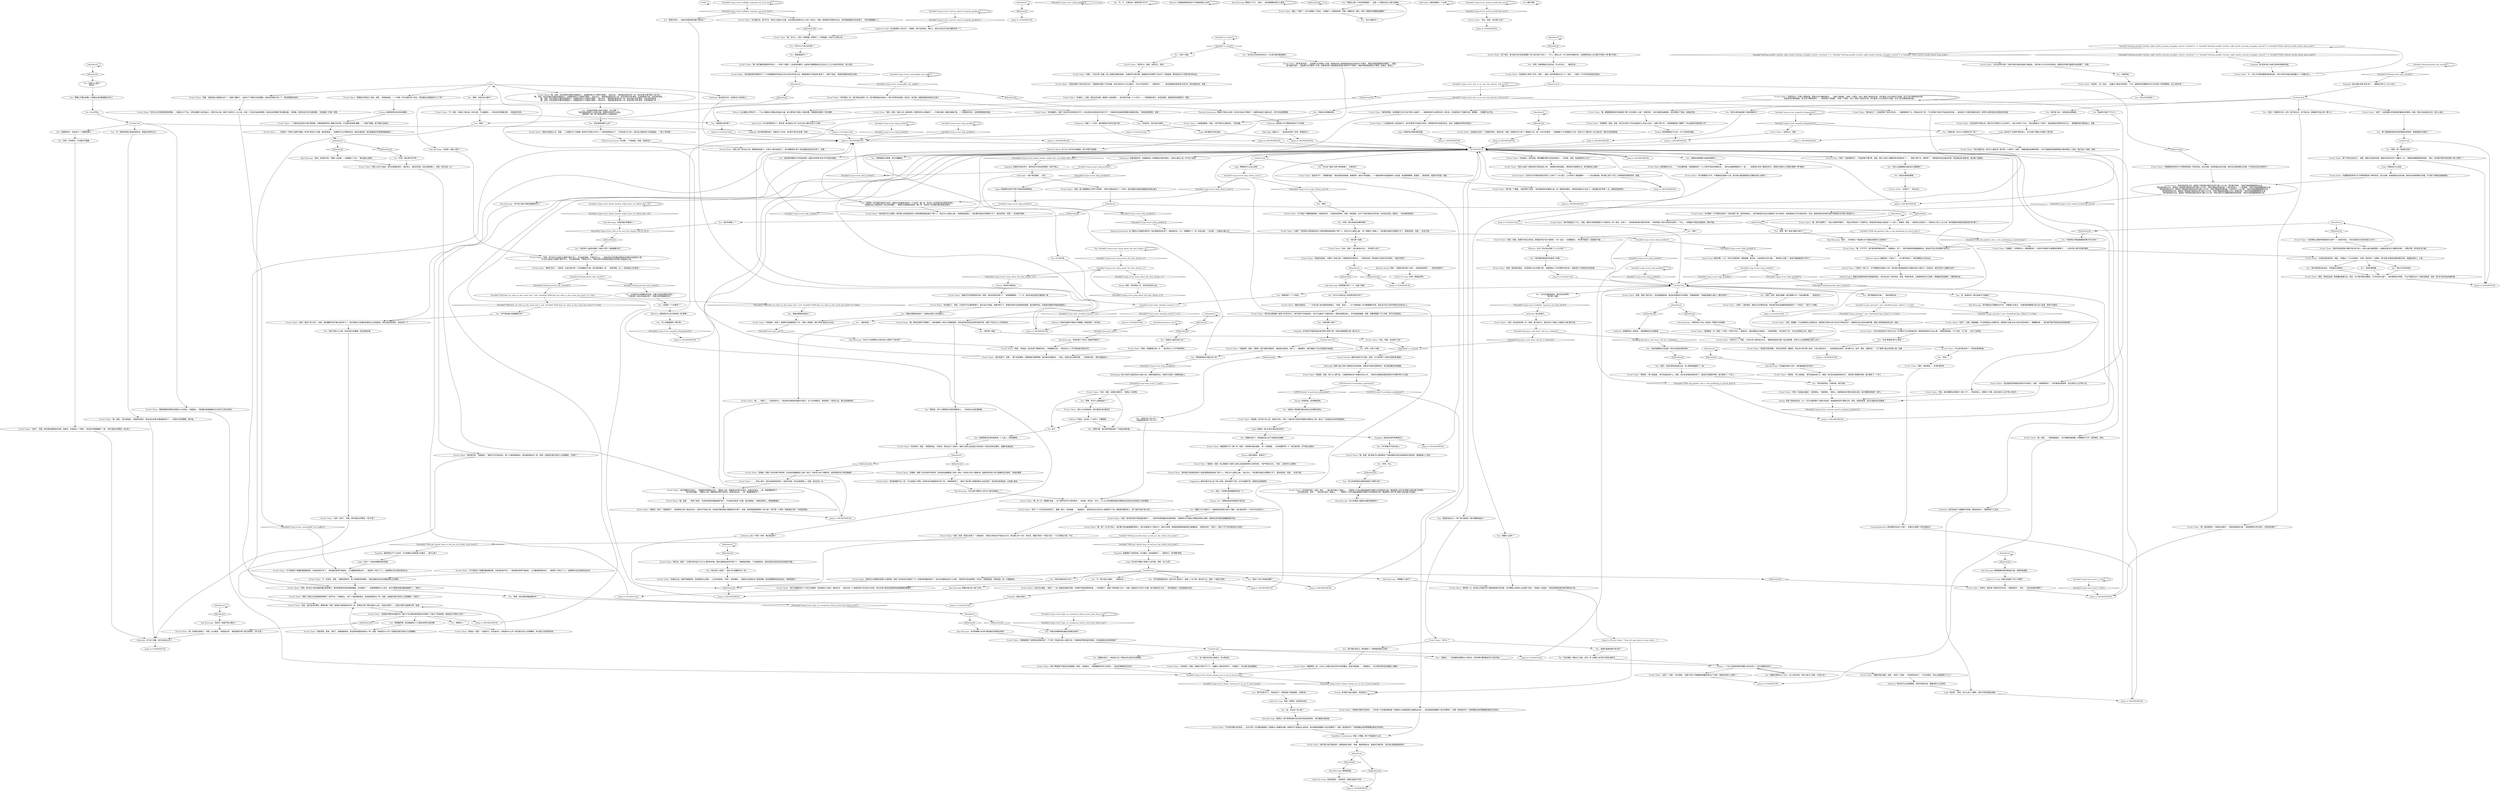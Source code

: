 # CONTAINERYARD / EVRART MURDER
# "I wanna talk to you about the murder."
# ==================================================
digraph G {
	  0 [label="START"];
	  1 [label="input"];
	  2 [label="Half Light: 一整个街区都是……杀手。"];
	  3 [label="Logic: 他对这个*女律师*很有信心。也许这是个策略上的错误？管它呢。"];
	  4 [label="Authority: 战士？好耶！来吧，我们就当那个。"];
	  5 [label="You: “其实，门的那件事我要跟你回复一下。”"];
	  6 [label="Untitled hub"];
	  7 [label="Evrart Claire: “如果他打算给本地报社写一篇关于自己那些疯狂理论的文章呢？只是为了制造麻烦。难道这还不够烦人的吗？”"];
	  8 [label="Jump to: [MURDERHUB]"];
	  9 [label="Evrart Claire: “这些家伙出现了，开始殴打群众。我告诉你，哈里，如果他们派了同一个雇佣兵公司，我一点也不会奇怪——在稍微做了点*品牌更名*之后。而且大门下面出现一支工贼大军，我也不会觉得奇怪。”"];
	  10 [label="Kim Kitsuragi: “所以你相信工贼是安全服务商组织的？”"];
	  11 [label="Variable[\"tc.crenel\"]"];
	  12 [label="Variable[\"tc.crenel\"]", shape=diamond];
	  13 [label="!(Variable[\"tc.crenel\"])", shape=diamond];
	  14 [label="Jump to: [MURDERHUB]"];
	  15 [label="Jump to: [MURDERHUB]"];
	  16 [label="Evrart Claire: “完美，哈里！真是太完美了！”他拍拍手。“我的左派观点并不是反对公司。而且跟公司*一起*。老实说，我脑子里有一个商业计划。一个左派商业计划，不过……”"];
	  17 [label="IsKimHere()"];
	  18 [label="IsKimHere()", shape=diamond];
	  19 [label="!(IsKimHere())", shape=diamond];
	  20 [label="Variable[\"pier.joyce_met\"]"];
	  21 [label="Variable[\"pier.joyce_met\"]", shape=diamond];
	  22 [label="!(Variable[\"pier.joyce_met\"])", shape=diamond];
	  23 [label="IsKimHere()"];
	  24 [label="IsKimHere()", shape=diamond];
	  25 [label="!(IsKimHere())", shape=diamond];
	  26 [label="IsKimHere()"];
	  27 [label="IsKimHere()", shape=diamond];
	  28 [label="!(IsKimHere())", shape=diamond];
	  29 [label="Jump to: [Untitled hub]"];
	  30 [label="Evrart Claire: “不，你没有，哈里。”他朝你挥挥手，脸上带着愉悦的微笑。“我还没跟你说过任何跟犯罪有关的事呢。”"];
	  31 [label="Evrart Claire: “其中一个人完全有自杀倾向了。酗酒，暴力，还有强暴……”他摇摇头。“甚至他们自己的交涉人都控制不了他。那就是你要找的人，那个喜欢*挂在*树上的人。”"];
	  32 [label="Evrart Claire: “他可能措辞不太一样，不过话是这个意思。在我听来当然就是他们杀了他。”他咯咯地笑了。“我给了他们两个星期的薪水让他们离开，告诉他们保持低调，以免遭人报复。”"];
	  33 [label="Evrart Claire: “事实上远不止如此，因为这里我的家乡，我的领土，我的后花园。你在这里是客人，哈里。请记住这一点。”"];
	  34 [label="Evrart Claire: “但是有这么一件事一直困扰我，使我*无法*清晰地思考……”他拍了拍前额。“你是一个警官，对吗？我有个疯狂的主意。你们基本上可以说是开门机器，在开门这方面特别有天赋。”\n“但是有这件事压着我，我*无法*清晰地思考……”他突然拍了拍前额。“你是一个警官，对吗？我有个疯狂的主意。你们基本上可以说是开门机器。在开门这方面特别有天赋。”"];
	  35 [label="You: “金，是真的吗？我们真是开门机器吗？”"];
	  36 [label="You: “你说‘黄鼠狼’是什么意思？”"];
	  37 [label="IsKimHere()"];
	  38 [label="IsKimHere()", shape=diamond];
	  39 [label="!(IsKimHere())", shape=diamond];
	  40 [label="Jump to: [Untitled hub]"];
	  41 [label="You: “我确实进去了。黄鼠狼在墙上挂了旧瑞瓦肖的旗帜。”"];
	  42 [label="Variable[\"cargo.evrart_logic_on_conspiracy_theory_must_have_been_true\"]"];
	  43 [label="Variable[\"cargo.evrart_logic_on_conspiracy_theory_must_have_been_true\"]", shape=diamond];
	  44 [label="!(Variable[\"cargo.evrart_logic_on_conspiracy_theory_must_have_been_true\"])", shape=diamond];
	  45 [label="Evrart Claire: “是的！我是个老人家了，哈里。我的腿脚已经不像之前的样子了。他们用那台大起重机把我的办公室抬起来。其实还挺有意思的，你应该试一下。”"];
	  46 [label="Evrart Claire: “哦，我*一点*也不担心。他们都不是会被逮捕的那种人。他们全都是马丁内斯汉子，强壮又坚韧。我倒是想看看谁能把他们逮捕起来。”他轻笑出声。“再说了，我派了手下的女律师去打点他们。”"];
	  47 [label="You: “你很失望。”"];
	  48 [label="Jump to: [MURDERHUB]"];
	  49 [label="Jump to: [MURDERHUB]"];
	  50 [label="You: “好吧。可以。”"];
	  51 [label="Rhetoric: 他希望你可以先为他多做一些*事情*。"];
	  52 [label="Evrart Claire: “哦，莉齐可聪明了！”他大大地咧开嘴笑了。“我自己供她读下了法律学位，觉得这样可能会让她变成一个上等人，结果呢，哈里——她回来之后变成了一个煽风点火的工人主义者！有时候她的热情还真是有些吓到*我*了。”"];
	  53 [label="Kim Kitsuragi: “你是说我们的被害人？”"];
	  54 [label="Empathy: 也许他并不相信哈迪兄弟*真的*有那个胆。毕竟在他眼里那只是一群小伙子。"];
	  55 [label="Evrart Claire: “是的，是的，海岸上有一条死胡同。那里的所有人都淹死了——不是在海里，就是在酒瓶子里。一个很阴郁的地方，没有那种团结的态度。”"];
	  56 [label="Evrart Claire: “你需要拿到伊泽贝尔·莎蒂和莉莉恩·卡特的签名。经过当铺，死胡同就在运河对面。我听说水闸好像有点问题，不过周三早晨应该就能修好。”"];
	  57 [label="Untitled hub"];
	  58 [label="Evrart Claire: “是的，那肯定会是一种有趣的做事方式。真的，对于我们俩来说都是。不过你动作太慢了。”他的表情变为同情。“不过不要因为这个小挫折而绝望，哈里。我*会*告诉你凶杀案的事。”"];
	  59 [label="Jump to: [Evrart Claire: \"\"Now let's get down to brass tacks....\"]"];
	  60 [label="Variable[\"cargo.evrart_help_justified\"]"];
	  61 [label="Variable[\"cargo.evrart_help_justified\"]", shape=diamond];
	  62 [label="!(Variable[\"cargo.evrart_help_justified\"])", shape=diamond];
	  63 [label="Evrart Claire: “工会里面也有一批好战份子。他们的职责不包括体力劳动，而是维护街坊邻居的安全。保证一切都能井然有序地进行。”"];
	  64 [label="You: “我感觉到了一个*但是*。”"];
	  65 [label="You: “你为什么不自己去开呢？”"];
	  66 [label="Jump to: [Untitled hub]"];
	  67 [label="Evrart Claire: “你可以从马列拉那里拿到钥匙——他就在大门下边。马列拉就像工会的自由人，特别行动小组。他是个老练的工人主义者，也是一个真正的自由思想家。他会告诉你那扇门的准确位置。”他笑着，显然对自己的计划很满意。“还有最后一件事，哈里。”"];
	  68 [label="Reaction Speed: 就像这样，它发生了——过山車开始动了。现在想要回头已经太迟。"];
	  69 [label="Drama: 奇怪的是，这好像是真的。"];
	  70 [label="Evrart Claire: “不过他*的确*住在附近……也许它是一只迂腐的黄鼠狼？法西斯主义者都有洁癖，如果你不介意我这么说的话。现在我感觉就像是个真正的警探了，哈里！我说得对吗？”他用想象出来的警棍模仿着击打的动作。"];
	  71 [label="Esprit de Corps: 但是，他想到，这是你的决定。"];
	  72 [label="Evrart Claire: “我敢打赌它就是，哈里。”他扮了个鬼脸——然后笑容消失了。“不过说真的，你在公寓里看到了什么？”"];
	  73 [label="You: （摇摇头。）“到处都是法西斯主义的标志。还有呼唤*重回黄金年代*的纪念品。”"];
	  74 [label="You: “我*可能*进去过，然后看到了一组种族歧视的马克杯。”"];
	  75 [label="You: “好吧，你说得对。它可能并不重要。”"];
	  76 [label="IsKimHere()"];
	  77 [label="IsKimHere()", shape=diamond];
	  78 [label="!(IsKimHere())", shape=diamond];
	  79 [label="You: “其实不是什么大事。肯定没有大到要做一些出阴险的事。”"];
	  80 [label="Evrart Claire: “关于我和这个有趣的集装箱的事，已经说的差不多了。”他的面色变得严肃起来。“公司雇佣的那些杀手……我觉得一共有三个人。全是那种久经沙场的突击队员。”"];
	  81 [label="IsKimHere()"];
	  82 [label="IsKimHere()", shape=diamond];
	  83 [label="!(IsKimHere())", shape=diamond];
	  84 [label="Evrart Claire: “当然可以，哈里。”"];
	  85 [label="You: “我还在想其他事情。”"];
	  86 [label="Evrart Claire: “我怎么知道？我来给你们讲讲这些人吧。”他用拳头砸向桌面。“那是他们的做事方式。他们都是这么做的。”"];
	  87 [label="Jump to: [MURDERHUB]"];
	  88 [label="Evrart Claire: “我做过，是吗？”他偷偷笑了。“她觉得自己是个游击队战士。这些中产阶级小孩，还有他们看的那些书都疯狂的不得了，哈里。我觉得她更愿意做个*起义者*，而不是一个律师。我希望这只是一个阶段的想法。”"];
	  89 [label="Jump to: [MURDERHUB]"];
	  90 [label="Logic: 他在想：“该死，这什么乱七八糟的。还好不会转回我这里来。”"];
	  91 [label="Variable[\"cargo.took_evrart_5_real\"]"];
	  92 [label="Variable[\"cargo.took_evrart_5_real\"]", shape=diamond];
	  93 [label="!(Variable[\"cargo.took_evrart_5_real\"])", shape=diamond];
	  94 [label="Variable[\"cargo.evrart_help_justified\"]"];
	  95 [label="Variable[\"cargo.evrart_help_justified\"]", shape=diamond];
	  96 [label="!(Variable[\"cargo.evrart_help_justified\"])", shape=diamond];
	  97 [label="Endurance: 如果你能忍受，你就能把这一切转嫁到艾弗拉特身上。而且从身体上说，你*可以*忍受。"];
	  98 [label="You: “这次谈话挺愉快的。暂时先到这里吧。”\n“我们换个话题。”"];
	  99 [label="You: “那是谁家的门？”"];
	  100 [label="Evrart Claire: “哈里，我是个很忙的人，而且更重要的是，我没有你那种非凡的体格。”他紧握双拳。“你看起来像可以跑上一整天的样子！”"];
	  101 [label="You: “我打赌你根本就不知道吊人的事。”"];
	  102 [label="Empathy: 他过去被*伤害*地太深了——被那些不是*工人主义*的人。"];
	  103 [label="Authority: 现在你可以去找提图斯，把这件事告诉他。看看他有什么好说的。"];
	  104 [label="Drama: 一个在工会掌控的城市里跟工会对抗的人？也许这跟政治有关？"];
	  105 [label="Evrart Claire: “跟我想得几乎一模一样，哈里！”他用拳头砸向桌面。“好一只黄鼠狼……还有郑重声明一下，我只是好奇，并不是在试探你。”"];
	  106 [label="Evrart Claire: “就是我期待的那种法西斯主义纪念品。”他摇摇头。“黄鼠狼可能每晚都在向它祈求工会快点垮台。”"];
	  107 [label="You: “很棒的技巧。你会成为一个很棒的警长。”"];
	  108 [label="You: “警察工作要比挥舞一只想象出来的警棍要复杂多了。”"];
	  109 [label="Evrart Claire: “哈里，罢工就像野松公司犯下的很多、*很多*的错误达到了一个顶点。他们想通过派遣武装雇佣兵来制止罢工。”"];
	  110 [label="You: “等等，整个*街区*都参与其中了？”"];
	  111 [label="Kim Kitsuragi: “你不担心我们可能会逮捕他们吗？”"];
	  112 [label="Evrart Claire: “你很聪明，哈里。没错。他们也许是为了哄女孩或者什么的这么说过。”他摸了摸下巴。“但是提图斯是个暴脾气，所以是他的可能性是55开。”"];
	  113 [label="Evrart Claire: “也许这也有关联？”他似乎因为这种可能性兴奋起来。“我不是什么天才的法官角色。里面发生的事只能靠你去查清楚了，哈里。”"];
	  114 [label="Logic: 事情绝对不止这么简单。"];
	  115 [label="You: “好吧。”"];
	  116 [label="IsKimHere()"];
	  117 [label="IsKimHere()", shape=diamond];
	  118 [label="!(IsKimHere())", shape=diamond];
	  119 [label="Evrart Claire: “审判？”他好像惊呆了。“听起来很*严重*啊，哈里。我们工会的人都要吓得*屁滚尿流*了……”他摸了摸下巴，突然笑了：“真希望你没告诉我这件事。我会因此而*失眠*的。我们换个话题吧。"];
	  120 [label="You: “你提到一个*女律师*？”"];
	  121 [label="Evrart Claire: “当然了！这是我能为好朋友做的最起码的事情，哈里。等这次谈话结束之后，我马上就办。”"];
	  122 [label="You: “那又是什么意思？！我比*你*还要更左派一些。”"];
	  123 [label="Jump to: [MURDERHUB]"];
	  124 [label="Untitled hub"];
	  125 [label="Jump to: [MURDERHUB]"];
	  126 [label="Evrart Claire: “他们很像你们这些人，”他朝着你和警督点点头。“理想主义者，想要保证坏事不会发生。如果已经发生……呃，那就需要惩罚了。”\n“他们和你很像——理想主义者，想要保证坏事不会发生。如果已经发生……呃，那就需要惩罚了。”"];
	  127 [label="Evrart Claire: “哦，哈里……”他笑了起来。“形势还真是变得越来越严峻了，不过真的没有这个必要。我们是朋友。”他靠在椅背上，微笑着看着你。"];
	  128 [label="Variable[\"cargo.evrart_unionmaffia_rcm_maffia\"]"];
	  129 [label="Variable[\"cargo.evrart_unionmaffia_rcm_maffia\"]", shape=diamond];
	  130 [label="!(Variable[\"cargo.evrart_unionmaffia_rcm_maffia\"])", shape=diamond];
	  131 [label="Evrart Claire: “你只需要把门打开。不需要进去或者什么的。我只想让黄鼠狼回家之后看到没有上锁的门。”"];
	  132 [label="Composure: 他做了一个动作，就好像用机关枪在扫射子弹。"];
	  133 [label="You: “不，不，艾弗拉特。我真的把门打开了。”"];
	  134 [label="You: Variable[\"cargo.evrart_lying_about_the_door_drama_rc\"]"];
	  135 [label="Variable[\"cargo.evrart_lying_about_the_door_drama_rc\"]", shape=diamond];
	  136 [label="!(Variable[\"cargo.evrart_lying_about_the_door_drama_rc\"])", shape=diamond];
	  137 [label="You: “我不仅是打开了，我还进去了。那里真是个黄鼠狼窝，艾弗拉特。”"];
	  138 [label="Drama: 他*确实*是在试探您。而您成功了。"];
	  139 [label="Evrart Claire: “现在我们切入正题吧。是时候让你和我这样的人来查清楚到底是谁杀了那个人，而且为什么要这么做。”他假装卷起袖子。“现在要开始真正的警察工作了。我向你保证，哈里，一定会很不错的。”"];
	  140 [label="Evrart Claire: “垃圾堆和公寓里有种族歧视马克杯？！”他双手抱头。“你们这些家伙已经领先我几光年了。”"];
	  141 [label="Kim Kitsuragi: “是的……你觉得这个‘黄鼠狼’会不会跟凶杀案有什么联系呢？”"];
	  142 [label="Evrart Claire: “可能是吧，哈里，可能吧。我们有掰手腕冠军，划船俱乐部成员，前矿工——都是硬汉，随时准备为了自己的家园行动起来。”"];
	  143 [label="You: “我觉得你跟警方分享这些信息，是因为你觉得*其实*并不是他们做的。”"];
	  144 [label="You: “吊人的脑袋里有一颗子弹。”"];
	  145 [label="Jump to: [MURDERHUB]"];
	  146 [label="Jump to: [MURDERHUB]"];
	  147 [label="Jump to: [MURDERHUB]"];
	  148 [label="Jump to: [Untitled hub]"];
	  149 [label="Rhetoric: 他真能确定那些住户不会被扔到街上去吗？"];
	  150 [label="Variable[\"cargo.evrart_rhet_is_he_sure_the_tenants_will_be_fin\"]"];
	  151 [label="Variable[\"cargo.evrart_rhet_is_he_sure_the_tenants_will_be_fin\"]", shape=diamond];
	  152 [label="!(Variable[\"cargo.evrart_rhet_is_he_sure_the_tenants_will_be_fin\"])", shape=diamond];
	  153 [label="Evrart Claire: 他郑重地点点头。“一个安全服务商。你能想象到吗？工人们和平地站在那里抗议——因为友谊精神团结在了一起！——结果他们派来了雇来的杀手，想用机关枪的火力把我们像草一样*割倒*。”"];
	  154 [label="Evrart Claire: “哦，他们都是些很好的年轻人——所有7个都是！工会成员的模范。总是努力想要提高自己在这次工人主义运动中的地位。核心成员。”"];
	  155 [label="Evrart Claire: “哦，没什么。只是一只黄鼠狼。那里住了一只黄鼠狼。你没什么好担心的。”"];
	  156 [label="Jump to: [EVRARTHUB]"];
	  157 [label="Kim Kitsuragi: 警督叹了口气。“是的——我们都理解你是什么意思。”"];
	  158 [label="Esprit de Corps: 这可能是唯一的办法了，他想到。我不会怪你的。事实上，我们之后也许*应该*重新考虑一下。"];
	  159 [label="Authority: 别让他高兴。"];
	  160 [label="Authority: 那是他*允许*警察找他的手下问问题。"];
	  161 [label="Untitled hub"];
	  162 [label="Evrart Claire: “当然了，哈里。斯多葛派般禁欲的沉默。我喜欢。非常适合一个警官。”他在椅子里微微鞠了一躬。“我不是真正的警官。你才是！”"];
	  163 [label="Evrart Claire: “看见没，哈里？一旦我们询问自己*为什么*要问的时候，很多问题就会变得不想干了。”他朝你眨眨眼。“不过我很肯定，说到这里的话你肯定还会有更多问题。”"];
	  164 [label="Kim Kitsuragi: “所以这些*理想主义者*杀了我们的被害人？”"];
	  165 [label="IsKimHere()"];
	  166 [label="IsKimHere()", shape=diamond];
	  167 [label="!(IsKimHere())", shape=diamond];
	  168 [label="You: “你不害怕我们会逮捕他们吗？”"];
	  169 [label="You: “我能在哪里找到他们？飞旋旅社里的工会包厢没人。”"];
	  170 [label="Evrart Claire: “我不想让他们受到惊吓。我希望他们觉得，‘哇哦，我感觉很安全。我喜欢艾弗拉特。’我只想让黄鼠狼受到惊吓。”"];
	  171 [label="Physical Instrument: 警棍可不是这么用的！技术实在是太不靠谱了。你要用全身的力量去击打，而不仅仅是靠警棍……"];
	  172 [label="You: “你还有什么能告诉我的？谁是二把手？谁是最暴力的？”"];
	  173 [label="You: “需要什么条件？”"];
	  174 [label="Rhetoric: 他说的话极尽可能的少而模糊。故意回避了一些东西。"];
	  175 [label="Evrart Claire: “哈里，”大块头男人说着，脸上流露出悲痛的表情。“如果你早点来问我，我就能在你的帮助下去对付一只黄鼠狼。那样真的可以*巩固*我们的友谊。”"];
	  176 [label="Jump to: [MURDERHUB]"];
	  177 [label="Evrart Claire: “我说的可是*野兽*，参加过伊苏特，塞美尼，萨拉米尔泽代理人战争、久经沙场的杀手——凡是你能说出来的，他们都干过。掠夺、残杀、烧毁村庄——为了菠萝小姐公司杀害小孩，哈里……”"];
	  178 [label="Evrart Claire: “一只喜欢乱说话的大嗓门黄鼠狼。当黄鼠狼觉得没人看着它的时候，行为就会变得很*愚蠢……*”他取下眼镜，摸了摸自己的鼻子。"];
	  179 [label="Suggestion: 根本没有办法让这个男人动摇。他的耳根子不软，也不会摇摆不定。直接告诉他真相吧。"];
	  180 [label="Jump to: [MURDERHUB]"];
	  181 [label="You: “如果我插手这种事，那才叫糟糕呢。”"];
	  182 [label="You: “你猜怎么着？不仅绞刑是掩饰——这是一个叫露比的女人精心安排的。”"];
	  183 [label="Evrart Claire: “不，”他心不在焉地看着剑鱼钟说道。“我不记得为哈迪兄弟招募过一个叫露比的人。”"];
	  184 [label="Variable[\"cargo.evrart_empathy_disappointed\"]"];
	  185 [label="Variable[\"cargo.evrart_empathy_disappointed\"]", shape=diamond];
	  186 [label="!(Variable[\"cargo.evrart_empathy_disappointed\"])", shape=diamond];
	  187 [label="Evrart Claire: “所以他们射杀他了？”他听起来很惊喜。"];
	  188 [label="You: “我们换个话题。”"];
	  189 [label="You: “如果我把这件事归咎到某一个人身上，然后静静地……”"];
	  190 [label="IsKimHere()"];
	  191 [label="IsKimHere()", shape=diamond];
	  192 [label="!(IsKimHere())", shape=diamond];
	  193 [label="You: “金，你对这个怎么看？”"];
	  194 [label="Evrart Claire: “我也说过了，它给我带来了很大的负担……”他羞愧地低下头，然后抬头笑了笑：“不过等我们*真的*开始谈话的时候……我会把马丁内斯的钥匙交给你！甚至可以帮你查出杀他的凶手是谁。”"];
	  195 [label="You: “你100%保证没人会变得无家可归吗？”"];
	  196 [label="Esprit de Corps: 好吧。那就这样吧。"];
	  197 [label="Variable[\"cargo.evrart_reaction_speed_recognize_gardener\"]"];
	  198 [label="Variable[\"cargo.evrart_reaction_speed_recognize_gardener\"]", shape=diamond];
	  199 [label="!(Variable[\"cargo.evrart_reaction_speed_recognize_gardener\"])", shape=diamond];
	  200 [label="Variable[\"cargo.evrart_help_justified\"]"];
	  201 [label="Variable[\"cargo.evrart_help_justified\"]", shape=diamond];
	  202 [label="!(Variable[\"cargo.evrart_help_justified\"])", shape=diamond];
	  203 [label="Authority: 拿走他的文件，你就夺走了他的权力。"];
	  204 [label="Evrart Claire: “你在骗我吗，哈里？你其实并没有真的打开门，现在却来告诉我说你已经打开了？”他那双生机勃勃的眼睛扫视着你的脸。“你真是够狂野的，哈里！”"];
	  205 [label="You: “等等，你有村庄大象吗？”"];
	  206 [label="Evrart Claire: “当然可以了，哈里。”大块头男人愉快地点点头。“能跟你就这些问题一起头脑风暴，没有什么比这事更能让我开心的了。”"];
	  207 [label="Jump to: [Untitled hub]"];
	  208 [label="Jump to: [EVRARTHUB]"];
	  209 [label="Half Light: 菠萝小姐公司的人都是些可怕的混球，如果你不给他们菠萝的话，他们就会屠杀你的国家。"];
	  210 [label="Empathy: 他不害怕那些他们。如果有什么的话，他*喜欢*他们在这里。奇怪……"];
	  211 [label="You: 什么也不说。"];
	  212 [label="Evrart Claire: “当然，当然了，哈里。我不是真正的警官。*你*才是！”"];
	  213 [label="Evrart Claire: “阴险？我会让你去做阴险的事吗？当然不会！”他摇摇头。“我个人很热爱新闻业。而且我知道你也一样，哈里。这是因为我们没有什么好隐瞒的，不是吗？”"];
	  214 [label="You: “等等，他们会移动集装箱的吗？”"];
	  215 [label="You: “继续。”"];
	  216 [label="Reaction Speed: 这个女人也许在为他贩毒。他不可能不知道她。"];
	  217 [label="Jump to: [MURDERHUB]"];
	  218 [label="IsKimHere()"];
	  219 [label="IsKimHere()", shape=diamond];
	  220 [label="!(IsKimHere())", shape=diamond];
	  221 [label="Evrart Claire: “你说得对，说的没错。我的睡眠问题不应该由你担心——告诉我，哈里，我还能帮你什么吗？”"];
	  222 [label="You: “以后我也许会需要你的支持。你能让哈迪兄弟配合我吗？”\n“艾弗拉特，我见过哈迪兄弟了。你能让他们跟我配合吗？”"];
	  223 [label="Half Light: 从群体里面分一个出来。"];
	  224 [label="Variable[\"cargo.evrart_halflight_separate_one_from_herd\"]"];
	  225 [label="Variable[\"cargo.evrart_halflight_separate_one_from_herd\"]", shape=diamond];
	  226 [label="!(Variable[\"cargo.evrart_halflight_separate_one_from_herd\"])", shape=diamond];
	  227 [label="Variable[\"cargo.evrart_exited_murderhub_once\"]"];
	  228 [label="Variable[\"cargo.evrart_exited_murderhub_once\"]", shape=diamond];
	  229 [label="!(Variable[\"cargo.evrart_exited_murderhub_once\"])", shape=diamond];
	  230 [label="Jump to: [EVRARTHUB]"];
	  231 [label="Jump to: [MURDERHUB]"];
	  232 [label="Evrart Claire: “在海岸上，哈里。就在运河对面。那里有一条死胡同——他们把它叫做一个小*村子*。一个很阴郁的地方。你会找到的。我相信你的侦察技巧，哈里。”"];
	  233 [label="Logic: 可能远远不止这些。"];
	  234 [label="You: “那个黄鼠狼的事听起来好像挺有意思的，要是我能参与就好了。”"];
	  235 [label="Variable[\"whirling.hardie_hub_reached\"]"];
	  236 [label="Variable[\"whirling.hardie_hub_reached\"]", shape=diamond];
	  237 [label="!(Variable[\"whirling.hardie_hub_reached\"])", shape=diamond];
	  238 [label="Inland Empire: 群星在这里排列成宇宙紧皱的眉头。他已经决定了你的命运。然而，等待时机吧，让群星继续走它们的路 -- 那皱眉将变成微笑。只要你配合他……"];
	  239 [label="Jump to: [EVRARTHUB]"];
	  240 [label="Evrart Claire: “……但是有*一件事*让我夜不能寐。我*想*说说吊人的事。我的意思是……如果我们可以冷静地交谈，彼此交换信息，我们就能把这件事情彻底搞明白！”"];
	  241 [label="Evrart Claire: “你只要过去，把门打开，然后让它就这么开着。这对我来说真是压在心头的一块石头，哈里。我是想这件事快点过去，这样我就能跟你谈正经事了。”他又把眼镜戴上了。"];
	  242 [label="You: 最好不要。"];
	  243 [label="Half Light: 或者什么——他会给你信息？好吧，那就别问了。"];
	  244 [label="Logic: 他打赌他们对你没用。"];
	  245 [label="Evrart Claire: “当然了，哈里！”他大喊到。“如果不是为了衡量那些隐藏在事实之下谎言，那朋友还有什么用呢？”"];
	  246 [label="You: “厌女海报，种族主义文献，还有一份‘让残疾人安乐死’的签名请愿书。”"];
	  247 [label="Evrart Claire: “相信我，他不是个杀人犯。他谁也不是。只是一个缩在地下室扶手椅里的法西斯主义者，提出了一些没用又复杂的阴谋理论。”"];
	  248 [label="Evrart Claire: “相信我，哈里，他什么人都不是。只是那种缩在地下室里的无名小卒……根本无法想象会跟这种高水平的案件有什么关联。”"];
	  249 [label="Evrart Claire: “他们做的一切，他们带给这里的一切。他们想把瑞瓦肖变成一个第三世界的贫民窟。老实说，他们唯一没做的就是杀掉村庄大象了。”"];
	  250 [label="Logic: 又来了：听起来很像有组织犯罪。"];
	  251 [label="Variable[\"cargo.evrart_thinks_hardies_might_have_not_killed_after_all\"]"];
	  252 [label="Variable[\"cargo.evrart_thinks_hardies_might_have_not_killed_after_all\"]", shape=diamond];
	  253 [label="!(Variable[\"cargo.evrart_thinks_hardies_might_have_not_killed_after_all\"])", shape=diamond];
	  254 [label="You: “我跟小伙子们聊过了，结果把他吊起来只是为了掩护。他们是在帮忙一个名叫卡拉洁的女人。”"];
	  255 [label="Evrart Claire: “我*知道*的是——这起案子在可靠的人手里。如果说还有人能彻底查清这起‘枪杀吊尸’的案子，那就只能是我最喜欢的警官——哈里。”\n“我*知道*的是——这起案子在可靠的人手里。如果说还有人能彻底查清这起‘枪杀吊尸’的案子，那就只能是我这两位小警官。祝成功，警官们！”"];
	  256 [label="Evrart Claire: “当然，你总是领先我一步，哈里。我不是天才。我坐在这个位置上只是因为大家*喜欢*我。”"];
	  257 [label="You: “是你让她伪装成园丁来监视我的吗？”"];
	  258 [label="You: “你不相信我是对的。我只在乎*我自己*。我是一个实干家。我辛苦工作。我是一个造钱工程师。”"];
	  259 [label="You: “签名是用来做什么的？”"];
	  260 [label="Evrart Claire: “到了现在，我*肯定*你已经查清楚那个死人是为谁工作的了——坏人。野松公司。专门派来吓唬我们的。又是那帮有钱人对付我们平民的一种*暴力手段*。”"];
	  261 [label="Kim Kitsuragi: “那需要什么条件？”"];
	  262 [label="You: “我们换个话题。”"];
	  263 [label="Jump to: [MURDERHUB]"];
	  264 [label="You: “你说私刑和罢工是有关联的。怎么回事？”\n“我听说私刑和罢工之间有关联。我想听听你有什么看法。”\n“我想再听一遍，罢工和私刑是怎么关联起来的。”"];
	  265 [label="Evrart Claire: “我的意思是，私刑跟罢工有关已经不是什么秘密了——里面有很多可以聊的东西！老实说，它给我带来了沉重的负担。我理解——你需要*走访*我……”"];
	  266 [label="You: “你的消息有误，艾弗拉特。我们没有。”"];
	  267 [label="Drama: 大人，很难说他说的到底是不是实话。"];
	  268 [label="Evrart Claire: “哦，哈里……”他笑着摇摇头。“你不需要向我回报。你需要把门打开。挺简单的，真的。”"];
	  269 [label="You: “那里有一系列殖民风格的马克杯，跟我在垃圾箱里找到的一个马克杯一模一样，而且吊人的衣服也是在那里发现的。”\n“我提到过在公寓里发现一些马克杯藏品……跟我在垃圾箱里找到的一模一样，而且吊人的衣服也是在那里发现的。”"];
	  270 [label="Untitled hub"];
	  271 [label="You: “你怎么知道雇佣兵是航运公司雇佣的？”"];
	  272 [label="Empathy: 他显然对审判的事很开心。"];
	  273 [label="Evrart Claire: “哦，我没想给你，只是拿出来罢了。”他把钞票装进口袋。“但是我愿意分享*信息*。还有别的事吗？”"];
	  274 [label="Evrart Claire: “那你的心对那把失枪是什么感受呢，哈里？有没有告诉你要忘了它？还是你希望能找到它？”他从牙齿里剔出来什么东西。“我觉得它现在孤零零，冷冰冰，希望被找到。而我这里，有一个提案给你。”"];
	  275 [label="You: “不，我不会这么做的。”（拒绝任务。）"];
	  276 [label="You: “好吧，如果我碰巧过去的话，可以去问问。”（接受任务。）"];
	  277 [label="You: “你是什么意思？”\n“我在听。”"];
	  278 [label="Kim Kitsuragi: 警督在笔记本上做了记号。"];
	  279 [label="You: “你是说那个渔村？”"];
	  280 [label="Empathy: 他是认真的。"];
	  281 [label="Evrart Claire: “但是好消息是，只要你一改变主意，打算调查这件事的话——只要告诉我，然后我们又会成为好兄弟的。”他高兴地笑了。"];
	  282 [label="Jump to: [EVRARTHUB]"];
	  283 [label="You: “好吧，我们说说凶杀案的事吧。”"];
	  284 [label="Evrart Claire: “关于我和这个有趣的集装箱的事，已经说的差不多了。”他的面色变得严肃起来。“公司雇佣的那些杀手……我觉得一共有三个人。全是那种久经沙场的突击队员。”"];
	  285 [label="Evrart Claire: “你搞砸了。你等得太久，黄鼠狼回来了，现在你不能再打开我要求的那扇门……”大块头男人直勾勾地盯着你。"];
	  286 [label="Reaction Speed: 等等，飞旋旅社旁边那个女孩，一直监视你的那个——他说的是她吗？"];
	  287 [label="IsKimHere()"];
	  288 [label="IsKimHere()", shape=diamond];
	  289 [label="!(IsKimHere())", shape=diamond];
	  290 [label="You: “我看见很多反工人主义，反工会的东西。还有小册子上写着：*约束工会*。”"];
	  291 [label="You: “这个委托并没有让我进去，所以我没有。”"];
	  292 [label="Evrart Claire: “真的很可怕。”他摇摇头。“很高兴它并没有发生。我个人很热爱新闻业。而且我知道你也一样，哈里。这是因为我们没有什么好隐瞒的，不是吗？”"];
	  293 [label="Evrart Claire: “真有意思，哈里，当然了，我很爱新闻业。而且我背地里知道你也一样，哈里。你知道为什么吗？这是因为我们没有什么好隐瞒的。”"];
	  294 [label="Empathy: 虽然他的口气十分自负，不过他确实对某些事心存疑问——是什么呢？"];
	  295 [label="Evrart Claire: “还有，哈里，这里是5雷亚尔。”他拿出一张钞票。"];
	  296 [label="Evrart Claire: “是的，哈里。如果你不是左派的话，那我就不能*完全*相信你，”他一边说，一边慢慢摇头。“我*想*相信你，但我真的不能……”"];
	  297 [label="You: “我不是‘左派’。我是瑞瓦肖爱国者。”"];
	  298 [label="Evrart Claire: “你是这么说，但我不能相信你。你知道是怎么回事——公司的告密者，*内奸*，到处都是……我把自己封锁在这个堡垒里面，而且我需要把消息送出去。你能帮我吗？”"];
	  299 [label="Esprit de Corps: 他的意思是：“去他妈的，那我们就去开门吧。”"];
	  300 [label="Evrart Claire: “再声明一次，我没有让你做任何不道德或者是非法的事。你只需要让这张纸上出现两个签名。”他抽出一张信封。“然后把他寄给我在德尔塔的会计师。”"];
	  301 [label="Evrart Claire: “完全可以接受。”他笑了。“没人会强迫你做任何事，只是我不知道你那把失枪……你也看到了，我是个很有报复心的人，哈里。我能坐在今天这个位置，部分原因也在于此——有时候我这个人真的挺难对付的。”"];
	  302 [label="IsKimHere()"];
	  303 [label="IsKimHere()", shape=diamond];
	  304 [label="!(IsKimHere())", shape=diamond];
	  305 [label="You: “我们的被害人？”"];
	  306 [label="IsKimHere()"];
	  307 [label="IsKimHere()", shape=diamond];
	  308 [label="!(IsKimHere())", shape=diamond];
	  309 [label="Variable[\"coast.reeds_checked_counter\"] >=1"];
	  310 [label="Variable[\"coast.reeds_checked_counter\"] >=1", shape=diamond];
	  311 [label="!(Variable[\"coast.reeds_checked_counter\"] >=1)", shape=diamond];
	  312 [label="Variable[\"cargo.evrart_help_justified\"]"];
	  313 [label="Variable[\"cargo.evrart_help_justified\"]", shape=diamond];
	  314 [label="!(Variable[\"cargo.evrart_help_justified\"])", shape=diamond];
	  315 [label="Evrart Claire: “嗯。有一天，提图斯·哈迪——这个维护和平的小帮派首领——来找我，然后说：‘老大，工人主义的热情驱使我们想要亲自杀死这头掠夺我们土地的野兽。’”"];
	  316 [label="You: “我想问问你……哈迪兄弟里谁是你最不喜欢的？”"];
	  317 [label="You: “假如说，有什么事情发生在胖安格斯身上……比如说对公民实施拘捕……”"];
	  318 [label="Evrart Claire: “你会死的，哈里，”他笑着说道。“你会死，而且在这个过程中，装卸工会和公民武装之间会发生一场完全没有必要的、血腥的全面战争。”"];
	  319 [label="Evrart Claire: “而且我肯定你能很出色地打开这扇门，哈里。”他咯咯地笑了。“这件事真的很简单，完全没有什么见不得人的。”"];
	  320 [label="You: “好吧，我们把它炸开吧。”"];
	  321 [label="Kim Kitsuragi: “是的。听起来不错，”警督一边说着，一边慢慢点了点头。“我们就这么做吧。”"];
	  322 [label="Volition: 不用说，这又是一个*动作*。不要搭理。"];
	  323 [label="You: “你说得对，我只是在试探你。”"];
	  324 [label="Drama: 他是想弄明白你有没有撒谎。"];
	  325 [label="Evrart Claire: “跟我想的一样。从文化上来看已经过时的马克杯藏品。真是只黄鼠狼……”他摇摇头。“*在艾弗拉特的彩虹联盟上*撒尿*。”"];
	  326 [label="You: “我明白了。”"];
	  327 [label="Evrart Claire: “现在，我们说点好事吧，警察的事，哈里！我把自己看成是你们的一员。觉得自己是个警长或者什么的。”他灿烂地笑了。“让我们*解决*这起案子吧，哈里。”"];
	  328 [label="You: “那到底是谁在*被迫*杀人呢？”"];
	  329 [label="You: “你认识露比吗？”"];
	  330 [label="Evrart Claire: “他们没能开战，我为什么要失望？我不是一个浪荡子，哈里。”他朝你露出狡猾的笑容。“你不可能像这样直接带着艾弗拉特我上二垒的。我们还在一垒呢，哈里。”"];
	  331 [label="You: “是的。在他们把他吊起来之前，有人朝他的脑袋开了一枪。”"];
	  332 [label="You: “所以你觉得是安全服务商组织了那帮工贼？”"];
	  333 [label="You: “这次的公司名称叫科奈尔，它之前可能叫赛迪蒙特。”"];
	  334 [label="You: “其余的雇佣兵正在组织一场针对哈迪兄弟的审判。”"];
	  335 [label="You: “你*好像*并不是太担心。”"];
	  336 [label="IsKimHere()"];
	  337 [label="IsKimHere()", shape=diamond];
	  338 [label="!(IsKimHere())", shape=diamond];
	  339 [label="Evrart Claire: “他们只需要忍受六个月的工程噪音，然后就会过上国王一般的生活——就生活在一个高档的青少年活动中心旁边，而它的设计者将会是斯特拉里斯最棒的建筑师！”"];
	  340 [label="Jump to: [EVRARTHUB]"];
	  341 [label="Kim Kitsuragi: “你为什么觉得野松公司的交涉人控制不了他们呢？”"];
	  342 [label="You: “他是怎么被吊在树上的？”"];
	  343 [label="Kim Kitsuragi: “有意思。谁是二把手？”"];
	  344 [label="Evrart Claire: “大家都是赢家，哈里。”他严肃地点头重复到。“大家会赢。”"];
	  345 [label="Evrart Claire: “我们会在那里建一座青少年活动中心。他们的财产价值会提升，孩子们也能有个玩耍的地方。我是在照顾这些人，而不是釜底抽薪，哈里。我要照看整个马丁内斯，而不仅仅是港口。”"];
	  346 [label="Jump to: [MURDERHUB]"];
	  347 [label="Evrart Claire: “务必，哈里。你在想什么呢？”"];
	  348 [label="Evrart Claire: “哈里，差不多可以说他们全都是*很好*的人，天生就是领袖。不管发生什么——我肯定他们时刻都会把瑞瓦肖的最大利益放在心里。”\n“不过可以说他们全都是*很好*的人，天生就是领袖。不管发生什么，我肯定他们时刻都会把瑞瓦肖的最大利益放在心里。”"];
	  349 [label="Evrart Claire: “……实际上更少，因为这里是他的家乡，他的后花园。你在这里是客人，哈里。请记住这一点。”"];
	  350 [label="Evrart Claire: “当然，我理解。不过如果是这么回事的话，我想我们可能*永远*也无法平等地对话了。美丽的友谊小船也会被打翻。我真心希望你能改变主意，哈里……”"];
	  351 [label="Evrart Claire: “当然可以，哈里，当然可以。说吧。”"];
	  352 [label="Evrart Claire: “哦……”他笑了——又是特别开心。“而且我听说她真的很喜欢*园艺*。在三月份搞园艺。挺奇怪的。不管怎么说，我们还是继续吧。”"];
	  353 [label="Rhetoric: 左派？所以你必须是个工人主义者了？"];
	  354 [label="Evrart Claire: “你说得对，哈里。你确实只是打开了门。”他露出一副机灵的样子。“你做到了，所以我们现在都很好。”"];
	  355 [label="You: “但是这个黄鼠狼可能在凶杀之后清理过现场。”"];
	  356 [label="Evrart Claire: “但是他*的确*住在附近——也许是一只迂腐的黄鼠狼？法西斯主义者就是因为洁癖而出名的……现在我感觉就像是个真正的警探了，哈里！我说得对吗？”他用想象出来的警棍模仿着击打的动作。"];
	  357 [label="Evrart Claire: “如果就是呢？如果他在黑暗中挨了一下子呢？开始告诉别人说罢工是一个勒索保护费的组织资助的，为的就是赶走当地的店铺？”"];
	  358 [label="You: “你认识卡拉洁吗？”"];
	  359 [label="Kim Kitsuragi: “在他被吊起来*之前*，他的脑袋就已经中枪了。”"];
	  360 [label="You: “暂时？”"];
	  361 [label="Evrart Claire: “等你拿到签名之后，就把这个寄到德尔塔区的拉罗卡路13022号。然后我们再说。”他的手指梳理着稀疏的头发。\n“等你拿到签名之后，就把这个寄到德尔塔区的拉罗卡路13022号。*然后*我就会知道你是一个真正的战士，一个爱国者。”他的手指梳理着稀疏的头发。\n“等你拿到签名之后，就把这个寄到德尔塔区的拉罗卡路13022号。*然后*我就会知道你是一个坚定的工人主义者。”他的手指梳理着稀疏的头发。\n“等你拿到签名之后，就把这个寄到德尔塔区的拉罗卡路13022号。*然后*我就会知道我们可以一起做生意。”他的手指梳理着稀疏的头发。\n“等你拿到签名之后，就把这个寄到德尔塔区的拉罗卡路13022号。*然后*我们可以聊聊你那把失枪的事。”他的手指梳理着稀疏的头发。"];
	  362 [label="Evrart Claire: “海岸上有一条无名小街，周围有些旧房子。大部分人都已经签过了。我只需要再多*两个*签名就能完成这次任务了，哈里。”"];
	  363 [label="Kim Kitsuragi: “你说的那个*交涉人*是指乔伊斯吗？”"];
	  364 [label="You: “那这个*地方*到底在哪里？”"];
	  365 [label="You: “听起来大家都能获利。”"];
	  366 [label="Evrart Claire: “务必，哈里！”他兴奋地点点头。“你在想什么呢？”"];
	  367 [label="You: “等等，那个‘黄鼠狼’是谁？”"];
	  368 [label="Evrart Claire: “太棒了！是时候让你和我这样的人来查清楚到底是谁杀了那个人，而且为什么要这么做。”他一拳砸在了桌面上。“现在要开始真正的警察工作了。我想你保证，哈里，一定会不错。”"];
	  369 [label="You: “我不配知道这些消息，不是我自己挣来的……”"];
	  370 [label="Savoir Faire: 保持冷静，小子。你可以利用局势，顺势起舞。配合他，让他发挥自己的力量……等他用力过猛了，趁他不备就能给他下绊子了。"];
	  371 [label="Variable[\"cargo.evrart_help_justified\"]"];
	  372 [label="Variable[\"cargo.evrart_help_justified\"]", shape=diamond];
	  373 [label="!(Variable[\"cargo.evrart_help_justified\"])", shape=diamond];
	  374 [label="Evrart Claire: “跟他们合作——该死的，去走访他们吧！不过别跟他们打架。他们真的跟你一样——喜欢啤酒，女人，还有街道上的*秩序*。”"];
	  375 [label="Evrart Claire: “我再重复一次，我是一个非常，*非常*忙的人，曷城先生，因此我偶尔必须谋求……外部的帮助。”他又转向了你。“所以你觉得怎么样，哈里？”"];
	  376 [label="Evrart Claire: “当然了，哈里，我能理解。不过如果是这么回事的话，我想我们可能*永远*也找不到你的枪了。更糟糕的是——我们就不能平等地谈论凶杀案的事了……”"];
	  377 [label="You: “还有个问题。”"];
	  378 [label="IsTHCPresent(\"revacholian_nationhood\")"];
	  379 [label="IsTHCPresent(\"revacholian_nationhood\")", shape=diamond];
	  380 [label="!(IsTHCPresent(\"revacholian_nationhood\"))", shape=diamond];
	  381 [label="Authority: 关于这个话题，他只会说这么多了。"];
	  382 [label="You: （最好别提。）"];
	  383 [label="Drama: 您说的不够自信。"];
	  384 [label="Evrart Claire: “你知道吗，哈里？”他把两只食指都指向了你。“我有一种感觉，他们*明天*就会全力出动。”"];
	  385 [label="You: “你觉得这只黄鼠狼跟我的案子有关系吗？”"];
	  386 [label="You: “是他们杀了吊人吗？”\n“你相信是他们杀了吊人吗？”"];
	  387 [label="Drama: 他觉得更接近于64开。60%不是他们做的。"];
	  388 [label="You: “我能去哪里找到他们？”"];
	  389 [label="You: “等等，你为什么要给我这个？”"];
	  390 [label="Evrart Claire: “好家伙，确实是个很好的合作伙伴。”他搓搓双手。“现在——你还有其他问题吗？”"];
	  391 [label="You: “又是一个腐败的计划，对吗？我不是左派，也不是右派。我做事只凭自己的一颗*心*。”"];
	  392 [label="Kim Kitsuragi: 警督耸耸肩。"];
	  393 [label="Evrart Claire: “你给我的心带来了欢乐，哈里——跟你一起共事真是太开心了。给你……”他把一个打开的白色信封交给你。"];
	  394 [label="Jump to: [Untitled hub]"];
	  395 [label="Jump to: [Untitled hub]"];
	  396 [label="Kim Kitsuragi: 你和警督对视了一下，他耸了耸肩。"];
	  397 [label="Evrart Claire: “露比？”他笑了，肚子也跟着上下起伏。“你遇到了一些狠角色啊，哈里，我跟你讲！露比，是吗？我猜你也需要找她聊聊？”"];
	  398 [label="Drama: 这是个绝佳的机会，大人！你可以赢得那个大骗子的信任，假装被他玩弄于股掌之间。然后，如果您愿意，就可以操纵他为您服务！"];
	  399 [label="Physical Instrument: 这个蠢货以为他能利用你吗？他又要耍其他花招了。就和他玩玩，小子，眼睛睁大了。他一定会出错，一旦出错——你就会占据上风。"];
	  400 [label="Variable[\"cargo.evrart_help_justified\"]"];
	  401 [label="Variable[\"cargo.evrart_help_justified\"]", shape=diamond];
	  402 [label="!(Variable[\"cargo.evrart_help_justified\"])", shape=diamond];
	  403 [label="Interfacing: 他认为他可以强迫你加入他的计划。如果你接受的话，你就可以把这一切推到他身上。"];
	  404 [label="Evrart Claire: “哦，那肯定是胖子安格斯了。他的臭脚在一街区之外都能闻到，而且他的胃总是发出很吵闹的声音。他是个可怕又让人讨厌的家伙。”"];
	  405 [label="Evrart Claire: “安格斯，他那个永远叫唤不停的胃，还有他的臭脚都是工会的一部分。你有多少权力*逮捕*他，我就同样有多少权力逮捕你这位搭档。”他指向警督。"];
	  406 [label="Kim Kitsuragi: “你想向某人传达一条信息：警察在为你做事。”"];
	  407 [label="Authority: 他想要传达一条信息：“就连警察也在为我做事。”"];
	  408 [label="Evrart Claire: “哈里，我亲爱的朋友。”他深深陷入自己的椅子里。“我就是别人口中的那种*地头蛇*。我知道马丁内斯发生的所有事。”"];
	  409 [label="Evrart Claire: “只是开*一扇小门*。你不需要进去或者什么的。我只想让黄鼠狼回家之后看到没有上锁的门。仅此而已。我们还有什么需要讨论的？”"];
	  410 [label="IsKimHere()"];
	  411 [label="IsKimHere()", shape=diamond];
	  412 [label="!(IsKimHere())", shape=diamond];
	  413 [label="Hand/Eye Coordination: 带着一只警棍。像个坏蛋或者什么的。"];
	  414 [label="Visual Calculus: 确实听起来不太可能，没错。大门边的那个工贼头目真的很*魁梧*。"];
	  415 [label="Physical Instrument: 旱冰鞋——不是毒品，哈里。你喜欢这个。"];
	  416 [label="Variable[\"cargo.evrart_lying_about_the_door_drama_rc\"]"];
	  417 [label="Variable[\"cargo.evrart_lying_about_the_door_drama_rc\"]", shape=diamond];
	  418 [label="!(Variable[\"cargo.evrart_lying_about_the_door_drama_rc\"])", shape=diamond];
	  419 [label="Evrart Claire: “谢谢你，哈里。你让我看到了装卸工会和公民武装的确可以共同协作。”他严肃地点点头。“现在，让我们切入正题吧。”"];
	  420 [label="You: “我真的进去过了。那个地方是谁的？我只需要知道这个。”"];
	  421 [label="You: “那挺酷的啊。我活着就是为了让那些该死的记者闭嘴。”"];
	  422 [label="You: “你很失望。你为什么希望他们杀了他？”"];
	  423 [label="Evrart Claire: “这可是你说的，哈里！该死——”拳头再次落在了桌面上——“里面有个大块头看起来能够打倒那只众所周知的大象！像他那种人是不会*偶然*出现在罢工现场的。”\n“这可是你说的。该死——”拳头再次落在了桌面上。“……里面有个大块头看起来能够打倒那只众所周知的大象！像他那种人是不会*偶然*出现在罢工现场的。”"];
	  424 [label="Kim Kitsuragi: 警督看着你把钞票装进口袋，表情有些困惑。"];
	  425 [label="Evrart Claire: “哈里，你需要意识到一点——我们码头工人可不是好惹的。”"];
	  426 [label="Jump to: [Untitled hub]"];
	  427 [label="Evrart Claire: “哦，哈里，”他大笑起来。“感谢你的提示。制造‘真正伤害’的事就留给你了——毕竟你才是真警察，我不是。”"];
	  428 [label="You: “该死的黄鼠狼……”"];
	  429 [label="Jump to: [MURDERHUB]"];
	  430 [label="Logic: 听起来有点像有组织犯罪。"];
	  431 [label="IsKimHere()"];
	  432 [label="IsKimHere()", shape=diamond];
	  433 [label="!(IsKimHere())", shape=diamond];
	  434 [label="You: “我不能接受这件事。”（暂时拒绝任务。）"];
	  435 [label="Jump to: [Untitled hub]"];
	  436 [label="Evrart Claire: “那只*黄鼠狼*不是真正的爱国者，哈里。”他摇摇头。“他每晚都在祈求工会垮台——而且还侮辱国王的名字。”"];
	  437 [label="Evrart Claire: “真奇怪。”男人耸耸肩。“我不知道该说什么，警督。他们告诉我说把他吊死了。我往院子里看的时候，就只看到了一个吊人……”"];
	  438 [label="You: “如果它能我的案子有关呢？”"];
	  439 [label="You: “他有没有哪条理论最后证明是对的呢？"];
	  440 [label="Evrart Claire: “哈里，”他说道，完全忽视了警督的存在，“你需要意识到——我们码头工人可不是容易打败的对手。”"];
	  441 [label="Evrart Claire: “确实，我的朋友。一切*都*挺好的。”"];
	  442 [label="Conceptualization: 他的嘴角拉扯地十分宽广，好像可以将整个宇宙包裹其中。"];
	  443 [label="Evrart Claire: “我会说*不*，”他果断说道。“我会说我没有贩毒，就算我有，我也不会找露比，一个我甚至都不知道是谁的人去运营。我会雇佣警察，或者是……我的妈妈。我真的不知道，哈里。”"];
	  444 [label="Evrart Claire: “我不是一个毒贩。”他突然笑了起来。“有时候感觉你好像很上道，有一套很好的理论，但是现在就有点*复杂*了。我的建议是*简单*一点。真相总是简单的。”"];
	  445 [label="Evrart Claire: “真奇怪。”男人耸耸肩。“我不知道该说什么，哈里。他们告诉我说把他吊死了。我往院子里看的时候，就只看到了一个吊人。”"];
	  446 [label="Jump to: [MURDERHUB]"];
	  447 [label="Variable[\"whirling.hardie_hub_reached\"]"];
	  448 [label="Variable[\"whirling.hardie_hub_reached\"]", shape=diamond];
	  449 [label="!(Variable[\"whirling.hardie_hub_reached\"])", shape=diamond];
	  450 [label="Evrart Claire: “这*算是*一次不错的谈话吗？”他向后靠了靠，突然有些担心。“我不确定我们在这方面取得了多大的进步。我希望我们打开天窗说亮话，见鬼，我甚至想告诉你我*到底*希望通过这次罢工得到些什么……”"];
	  451 [label="Kim Kitsuragi: “看情况。我不觉得克莱尔先生给的消息会很有用。”他打量着艾弗拉特。"];
	  452 [label="Evrart Claire: “我能不能保证……？”大块头男人难以置信地摇摇头。“哈里，这些人……马丁内斯是我一生中最重要的东西。我永远不会让任何坏事发生在他们头上。”"];
	  453 [label="IsDayFrom(3)"];
	  454 [label="IsDayFrom(3)", shape=diamond];
	  455 [label="!(IsDayFrom(3))", shape=diamond];
	  456 [label="You: “我以为时间还很多……”"];
	  457 [label="Authority: 当你见到这个*提图斯*的时候，跟他说说这个。看看他有什么反应。"];
	  458 [label="Empathy: 犹豫掩饰了他的吹嘘。不过最后，他还是相信了——或者至少，他*想要*相信。"];
	  459 [label="Logic: 所以他不想编个故事为工会开脱。但是，为什么呢？"];
	  460 [label="Logic: 同意接受合同并不等于你真的同意帮助他……"];
	  461 [label="You: “继续。”"];
	  462 [label="You: “我这辈子就开了不少门。”"];
	  463 [label="Evrart Claire: “哎呀，你这就太谦虚了，我的朋友。”他轻笑到。“别担心。我烦恼的这件事完全是合法的。我只需要你帮我开一扇门。”"];
	  464 [label="Untitled hub"];
	  465 [label="Jump to: [EVRARTHUB]"];
	  466 [label="Jump to: [EVRARTHUB]"];
	  467 [label="Variable[\"TASK.find_out_whos_in_the_union_box\"]  and  Variable[\"TASK.find_out_whos_in_the_union_box_done\"] == false"];
	  468 [label="Variable[\"TASK.find_out_whos_in_the_union_box\"]  and  Variable[\"TASK.find_out_whos_in_the_union_box_done\"] == false", shape=diamond];
	  469 [label="!(Variable[\"TASK.find_out_whos_in_the_union_box\"]  and  Variable[\"TASK.find_out_whos_in_the_union_box_done\"] == false)", shape=diamond];
	  470 [label="Evrart Claire: “哦，你真是太善良了，哈里！太过善良。”他轻笑出声。“我知道我不是个真正的警官。*你*才是！”"];
	  471 [label="Kim Kitsuragi: “他会吗？我就不那么确定了。”"];
	  472 [label="Evrart Claire: “去年冬天E中转站有些可怜的工人进行了一次小罢工。公司派来了*赛迪蒙特*——一个安全服务商。那次罢工是为了给工人争取穿防护鞋的权利，哈里。”"];
	  473 [label="Evrart Claire: “这话仅限于你我之间，我也不在乎那些什么左派呆子。”他立马转变了方向。“其实这都是为了*权利*，而这就是如何得到它的方法——我需要你成为我的战士，哈里。”"];
	  474 [label="Evrart Claire: “是时候让你和我这样的人来查清楚到底是谁杀了那个人，而且为什么要这么做。”他点点头。“现在要开始真正的警察工作了。我向你保证，哈里，一定会不错。”"];
	  475 [label="Evrart Claire: “很高兴你能这么问，哈里——工会要在马丁内斯建一座现代化的青少年中心！”他的笑容更灿烂了。“它将会是*正义的*。我们会让那些青少年远离毒品——*穿上*旱冰鞋！”"];
	  476 [label="IsKimHere()"];
	  477 [label="IsKimHere()", shape=diamond];
	  478 [label="!(IsKimHere())", shape=diamond];
	  479 [label="Evrart Claire: “我很高兴听到这个消息，哈里，”他笑着说道。“一个问题：你不会碰巧摔了进去，然后看到公寓里面有什么了吧？”"];
	  480 [label="Kim Kitsuragi: “我不确定自己理解的对不对。”他看着工会老大。“如果你是想要我们闯入别人家里，那是不可能的。”"];
	  481 [label="You: “我确实进去了。他在墙上挂了*瑞瓦肖宗主国*的光荣旗帜。”"];
	  482 [label="Shivers: 水从屋檐上哗哗流下。一个女人看着自己刚刷过焦油的小艇。盒子里的鱼下面有一双骑兵靴，风像邪恶的精灵一样在咆哮……"];
	  483 [label="Variable[\"cargo.evrart_drama_testing_you_to_see_if_youre_lying\"]"];
	  484 [label="Variable[\"cargo.evrart_drama_testing_you_to_see_if_youre_lying\"]", shape=diamond];
	  485 [label="!(Variable[\"cargo.evrart_drama_testing_you_to_see_if_youre_lying\"])", shape=diamond];
	  486 [label="You: “好吧。还有个问题。”"];
	  487 [label="Variable[\"whirling.modifer_hardies_eight_hardie_missing_smuggler_minus1_weirdone\"]  or  Variable[\"whirling.modifer_hardies_eight_hardie_missing_smuggler_minus2\"]  or Variable[\"TASK.confront_hardie_about_drug_trade\"]"];
	  488 [label="Variable[\"whirling.modifer_hardies_eight_hardie_missing_smuggler_minus1_weirdone\"]  or  Variable[\"whirling.modifer_hardies_eight_hardie_missing_smuggler_minus2\"]  or Variable[\"TASK.confront_hardie_about_drug_trade\"]", shape=diamond];
	  489 [label="!(Variable[\"whirling.modifer_hardies_eight_hardie_missing_smuggler_minus1_weirdone\"]  or  Variable[\"whirling.modifer_hardies_eight_hardie_missing_smuggler_minus2\"]  or Variable[\"TASK.confront_hardie_about_drug_trade\"])", shape=diamond];
	  490 [label="Empathy: 他*还是*真心为他们没有杀他感到失望。"];
	  491 [label="Variable[\"cargo.evrart_logic_theres_more\"]"];
	  492 [label="Variable[\"cargo.evrart_logic_theres_more\"]", shape=diamond];
	  493 [label="!(Variable[\"cargo.evrart_logic_theres_more\"])", shape=diamond];
	  494 [label="You: “所以这个露比*没有*帮你贩毒了，艾弗拉特？”"];
	  495 [label="Evrart Claire: “我不知道发生了什么，哈里。我想让你感觉像是马丁内斯先生一样！而且，当然了——我也希望你能*找到你的枪*。”他突然被一阵巨大的悲伤包围了。“不过……好像我并不能完全相信你。暂时不能。”"];
	  496 [label="Untitled hub"];
	  497 [label="Evrart Claire: “你也看见了，哈里，只有你打开正确的那扇门，我才会从中受益。如果开错了门，那我的处境只会变得更加艰难。因为那样的话，你就是在随便吓唬我地盘里的人。”"];
	  498 [label="Evrart Claire: “关于我这个有趣的集装箱？”他轻笑出声。“它是挺有意思的，哈里。谁知道呢，也许下次我们移动它的时候，你也会在现场。我保证，一定会很有意思的。”"];
	  499 [label="Evrart Claire: “艾弗拉特会原谅你，哈里。”他摆出一个大大的笑脸。“别哭，我的孩子。没事的。我*还是*会把凶杀案的事告诉你。我就是这种人。仁慈。”"];
	  500 [label="Variable[\"TASK.ask_gardner_why_is_she_gardening_in_march_done\"]"];
	  501 [label="Variable[\"TASK.ask_gardner_why_is_she_gardening_in_march_done\"]", shape=diamond];
	  502 [label="!(Variable[\"TASK.ask_gardner_why_is_she_gardening_in_march_done\"])", shape=diamond];
	  503 [label="Evrart Claire: “我没有，”他一边说，一边露出了最灿烂的笑容。“不过，我猜你现在要跟这位叫卡拉洁的人好好聊聊吧。这工作真辛苦！”"];
	  504 [label="You: “我想我已经听够了。”"];
	  505 [label="Evrart Claire: “哎呀，我*自己*没有亲眼目睹过那些暴行。我有幸能够待在我的集装箱里，你也看到了——如果我需要去什么地方，他们只要移动我的集装箱就好了。”他笑了。"];
	  506 [label="Evrart Claire: “哦，当然。你在这里的主要任务就是这个。这就是你来马丁内斯的*原因*。”他点点头。“我知道这里发生的一切，而且也很*乐意*跟你一起讨论。”\n“哦，当然。你在这里的主要任务就是这个。这就是你来马丁内斯的*原因*。”他点点头。“我知道这里发生的一切，而且也很*乐意*帮你，比如说那具尸体，还有你的失枪……”\n“哦，当然。你在这里的主要任务就是这个。这就是你来马丁内斯的*原因*。”他点点头。“我知道这里发生的一切，而且也很*乐意*帮你，比如说你的失枪……”\n“哦，当然。你在这里的主要任务就是这个。这就是你来马丁内斯的*原因*。”他点点头。“我知道这里发生的一切，而且也很*乐意*帮你，比如说那具尸体……”"];
	  507 [label="You: 什么也不说。"];
	  508 [label="Evrart Claire: “拜托，我只需要你去帮我开一扇*小*门——然后别锁上。很简单一件事。绝对没有什么见不得人的地方。”"];
	  509 [label="Empathy: 如果他只是在吹牛，那你肯定不会有这种感觉。他并不担心。"];
	  510 [label="Savoir Faire: 你已经深陷其中了。再多深一些又能怎么样？反正也没人看见你在马丁内斯……"];
	  511 [label="Evrart Claire: “为什么？”"];
	  512 [label="IsKimHere()"];
	  513 [label="IsKimHere()", shape=diamond];
	  514 [label="!(IsKimHere())", shape=diamond];
	  515 [label="Evrart Claire: “我对你的组织能力拥有*很大的*信心。你这么做让我很宽慰，让我能去做*自己*最擅长的事——帮助大家。用*政治*的力量。”"];
	  516 [label="Evrart Claire: “哦，跟提图斯和他的兄弟厮混了整个冬天的那个小妞？”他轻笑到。“他们全都任由她摆布。他们帮她付了租金，给她送东西……”"];
	  517 [label="Jump to: [MURDERHUB]"];
	  518 [label="Evrart Claire: “务必，哈里。你在想什么呢？”"];
	  519 [label="You: 收下。"];
	  520 [label="You: “我用不着，我只想你帮我安排一下哈迪兄弟的事。”"];
	  521 [label="You: “不。如果你想真正造成伤害的话，那就应该用尽全力。”"];
	  522 [label="Evrart Claire: “那个时机已经过去了，哈里。我刚才说话的时候，难道你没有听见吗？请集中一点。”他朝你挥舞着胖胖的食指。“现在，你还想不想听吊死的那个男人的事了？”"];
	  523 [label="Variable[\"TASK.get_hardie_boys_to_tell_you_the_whole_story_done\"]"];
	  524 [label="Variable[\"TASK.get_hardie_boys_to_tell_you_the_whole_story_done\"]", shape=diamond];
	  525 [label="!(Variable[\"TASK.get_hardie_boys_to_tell_you_the_whole_story_done\"])", shape=diamond];
	  526 [label="Evrart Claire: “哈里，你能改变心意真是太好了！”他摸了摸鼻子。“去找大门下面的马列拉聊聊。他会向你简单介绍一下，然后把钥匙交给你。”"];
	  527 [label="MURDERHUB"];
	  528 [label="Evrart Claire: “不，哈里，大象是一种比喻，村庄也是，不过雇佣兵——还有他们的残暴无情——是真真切切的。”"];
	  529 [label="Jump to: [EVRARTHUB]"];
	  530 [label="You: “该死，好吧。我会去看看，我们需要讨论一下凶杀案的事。”（接受任务。）"];
	  531 [label="Variable[\"tc.gun_missing\"]  and  CheckItem(\"gun_villiers\") == false"];
	  532 [label="Variable[\"tc.gun_missing\"]  and  CheckItem(\"gun_villiers\") == false", shape=diamond];
	  533 [label="!(Variable[\"tc.gun_missing\"]  and  CheckItem(\"gun_villiers\") == false)", shape=diamond];
	  534 [label="Esprit de Corps: 这家伙到底拿了多少小赃物？"];
	  535 [label="Drama: 很好，现在再进一步。好好考虑该怎么说。"];
	  536 [label="Drama: 他在试探您。您成功了。"];
	  537 [label="Evrart Claire: “我绝对不会怀疑你的正直，哈里，但你肯定是开错门了，”他笑着揶揄到。“下一次，请务必保证找到正确的那一扇。”"];
	  538 [label="Logic: 如果有一条*复杂的*理论是对的呢？"];
	  539 [label="Kim Kitsuragi: “有没有哪条*复杂的*理论最后证明是对的呢？"];
	  540 [label="IsKimHere()"];
	  541 [label="IsKimHere()", shape=diamond];
	  542 [label="!(IsKimHere())", shape=diamond];
	  543 [label="Evrart Claire: “哦，不不不不，我不喜欢那样横生枝节。”他摇摇头，笑了。“我只希望你的调查能够成功。我永远不会让你的事情*复杂化*。”"];
	  544 [label="Evrart Claire: “新闻业，哈里——我喜欢它，你也喜欢它，你知道为什么吗？因为我们没什么好隐瞒的。所以就让它保持现状吧。”"];
	  545 [label="Evrart Claire: “我们有勇气，哈里——整个街区都有。如果把我们逼得够紧，我们就会反噬回去——而且，当我们这么做的时候……”他举起手指。“我们会被迫杀人。”"];
	  546 [label="Untitled hub (03)"];
	  547 [label="Evrart Claire: “当然，他们把烂摊子甩到我这里来了……”他的声音里透露出失望的情绪。“我猜他们并不像自己嘴里说的那么强悍。或者其实背地里还隐藏着更多东西。”"];
	  548 [label="Jump to: [MURDERHUB]"];
	  549 [label="Evrart Claire: “当然有了。”他点点头。"];
	  550 [label="Variable[\"pier.joyce_said_there_will_be_a_tribunal\"]"];
	  551 [label="Variable[\"pier.joyce_said_there_will_be_a_tribunal\"]", shape=diamond];
	  552 [label="!(Variable[\"pier.joyce_said_there_will_be_a_tribunal\"])", shape=diamond];
	  553 [label="Evrart Claire: “哦，哈里，我*到底*怎么看待审判？你甚至都还没恰当地奉承老艾弗拉特，就想直接上二垒吗。”"];
	  554 [label="Jump to: [MURDERHUB]"];
	  555 [label="Evrart Claire: “他们曾经是老特奥的手下，不过提图斯接手而且还以自己的名字命名之后，事情就真的*开始运转*起来了。”他笑了起来。“我真的很喜欢他的主动性。”"];
	  556 [label="Evrart Claire: “我什么也没有给你。我只是拿出来5雷亚尔。”"];
	  557 [label="Evrart Claire: “你需要拿到伊泽贝尔·莎蒂和莉莉恩·卡特的签名。经过当铺，死胡同就在运河对面。我听说水闸好像有点问题，不过现在应该已经修好了。”"];
	  558 [label="You: “现在的居民会怎么样？”"];
	  559 [label="Evrart Claire: “可悲的是那个时刻已经过去了，黄鼠狼也溜回了它的老巢。现在已经没什么可以做的了，所以不如这样吧——”他指向你。“——我会直接把这条信息*告诉*你，因为我喜欢你，哈里。”"];
	  560 [label="Variable[\"cargo.evrart_help_justified\"]"];
	  561 [label="Variable[\"cargo.evrart_help_justified\"]", shape=diamond];
	  562 [label="!(Variable[\"cargo.evrart_help_justified\"])", shape=diamond];
	  563 [label="You: “跟我说说提图斯·哈迪和他那帮人。”"];
	  564 [label="Jump to: [MURDERHUB]"];
	  565 [label="Evrart Claire: “安格斯，他那个永远叫唤不停的胃，还有他的臭脚都是工会的一部分。你有多少权力*逮捕*他，他同样就有多少权利逮捕你……”"];
	  566 [label="Evrart Claire: “也许对你来说这个时机不太对？你*随时*可以回到我这里。我真的希望你可以这么做。”他朝你眨眨眼。“为了你好，为了我——也为了你的枪。”"];
	  567 [label="Evrart Claire: “太棒了，我的朋友！事成之后记得告诉我，然后我们的友谊就能继续推进到下一个阶段了。”他打了个响指。"];
	  0 -> 0
	  1 -> 203
	  1 -> 205
	  1 -> 526
	  1 -> 506
	  1 -> 479
	  2 -> 328
	  2 -> 109
	  3 -> 429
	  4 -> 25
	  5 -> 267
	  6 -> 40
	  6 -> 73
	  6 -> 291
	  6 -> 481
	  7 -> 78
	  7 -> 180
	  7 -> 421
	  7 -> 326
	  8 -> 527
	  9 -> 217
	  10 -> 423
	  11 -> 11
	  11 -> 12
	  12 -> 377
	  12 -> 333
	  13 -> 414
	  14 -> 527
	  15 -> 527
	  16 -> 25
	  17 -> 17
	  17 -> 18
	  18 -> 19
	  19 -> 342
	  20 -> 20
	  20 -> 21
	  21 -> 363
	  22 -> 341
	  23 -> 24
	  23 -> 23
	  24 -> 277
	  25 -> 146
	  26 -> 26
	  26 -> 27
	  27 -> 260
	  28 -> 172
	  29 -> 123
	  30 -> 505
	  31 -> 16
	  32 -> 164
	  33 -> 126
	  34 -> 265
	  34 -> 34
	  34 -> 462
	  35 -> 480
	  36 -> 177
	  37 -> 37
	  37 -> 38
	  38 -> 156
	  39 -> 155
	  40 -> 464
	  41 -> 105
	  42 -> 42
	  42 -> 43
	  43 -> 439
	  44 -> 512
	  45 -> 79
	  46 -> 523
	  47 -> 503
	  48 -> 527
	  49 -> 527
	  50 -> 220
	  51 -> 144
	  52 -> 500
	  53 -> 152
	  54 -> 546
	  55 -> 510
	  56 -> 361
	  57 -> 282
	  57 -> 367
	  58 -> 282
	  59 -> 138
	  60 -> 60
	  60 -> 61
	  61 -> 123
	  62 -> 403
	  63 -> 430
	  64 -> 309
	  65 -> 99
	  66 -> 464
	  67 -> 130
	  68 -> 409
	  69 -> 355
	  70 -> 413
	  71 -> 193
	  72 -> 103
	  73 -> 104
	  74 -> 325
	  75 -> 162
	  76 -> 76
	  76 -> 77
	  77 -> 471
	  78 -> 470
	  79 -> 212
	  80 -> 30
	  81 -> 81
	  81 -> 82
	  82 -> 163
	  83 -> 386
	  84 -> 564
	  85 -> 549
	  86 -> 472
	  87 -> 527
	  88 -> 554
	  89 -> 527
	  90 -> 517
	  91 -> 91
	  91 -> 92
	  92 -> 14
	  93 -> 295
	  94 -> 94
	  94 -> 95
	  95 -> 123
	  96 -> 96
	  97 -> 371
	  98 -> 226
	  99 -> 154
	  100 -> 287
	  101 -> 408
	  102 -> 496
	  103 -> 90
	  104 -> 72
	  104 -> 290
	  104 -> 245
	  105 -> 536
	  106 -> 483
	  107 -> 75
	  108 -> 211
	  109 -> 302
	  110 -> 141
	  111 -> 45
	  112 -> 387
	  113 -> 47
	  114 -> 491
	  115 -> 441
	  116 -> 116
	  116 -> 117
	  117 -> 359
	  118 -> 331
	  119 -> 271
	  120 -> 51
	  121 -> 234
	  122 -> 298
	  123 -> 527
	  124 -> 192
	  124 -> 258
	  124 -> 261
	  124 -> 364
	  124 -> 558
	  124 -> 274
	  124 -> 275
	  124 -> 278
	  125 -> 527
	  126 -> 127
	  127 -> 88
	  128 -> 128
	  128 -> 129
	  129 -> 249
	  130 -> 80
	  131 -> 207
	  132 -> 176
	  133 -> 133
	  134 -> 134
	  134 -> 135
	  135 -> 416
	  136 -> 416
	  137 -> 71
	  138 -> 138
	  139 -> 527
	  140 -> 515
	  141 -> 543
	  142 -> 328
	  143 -> 111
	  144 -> 186
	  145 -> 527
	  146 -> 527
	  147 -> 527
	  148 -> 123
	  149 -> 149
	  150 -> 150
	  150 -> 151
	  151 -> 194
	  151 -> 365
	  152 -> 28
	  153 -> 131
	  154 -> 555
	  155 -> 65
	  157 -> 157
	  158 -> 155
	  159 -> 256
	  159 -> 382
	  160 -> 243
	  161 -> 521
	  161 -> 106
	  161 -> 107
	  161 -> 210
	  162 -> 381
	  163 -> 122
	  164 -> 315
	  165 -> 165
	  165 -> 166
	  166 -> 110
	  167 -> 167
	  168 -> 45
	  169 -> 384
	  170 -> 336
	  171 -> 160
	  172 -> 348
	  173 -> 300
	  174 -> 147
	  175 -> 559
	  176 -> 527
	  177 -> 208
	  178 -> 240
	  179 -> 5
	  180 -> 527
	  181 -> 292
	  182 -> 397
	  183 -> 487
	  184 -> 184
	  184 -> 185
	  185 -> 84
	  185 -> 422
	  186 -> 548
	  187 -> 115
	  188 -> 518
	  189 -> 318
	  190 -> 190
	  190 -> 191
	  191 -> 424
	  192 -> 390
	  193 -> 451
	  194 -> 173
	  195 -> 452
	  196 -> 340
	  197 -> 197
	  197 -> 198
	  198 -> 158
	  199 -> 346
	  200 -> 200
	  200 -> 201
	  201 -> 464
	  202 -> 399
	  203 -> 123
	  204 -> 323
	  204 -> 132
	  204 -> 4
	  205 -> 528
	  206 -> 527
	  207 -> 464
	  209 -> 248
	  210 -> 446
	  211 -> 161
	  212 -> 381
	  213 -> 327
	  214 -> 44
	  215 -> 498
	  216 -> 269
	  217 -> 527
	  218 -> 218
	  218 -> 219
	  219 -> 9
	  220 -> 332
	  221 -> 86
	  222 -> 120
	  223 -> 223
	  224 -> 224
	  224 -> 225
	  225 -> 241
	  225 -> 316
	  226 -> 159
	  227 -> 227
	  227 -> 228
	  228 -> 347
	  229 -> 450
	  231 -> 527
	  232 -> 482
	  233 -> 56
	  234 -> 57
	  235 -> 235
	  235 -> 236
	  236 -> 102
	  237 -> 457
	  238 -> 464
	  240 -> 410
	  241 -> 39
	  242 -> 242
	  243 -> 145
	  244 -> 145
	  245 -> 465
	  246 -> 104
	  247 -> 538
	  248 -> 378
	  249 -> 504
	  249 -> 204
	  249 -> 461
	  250 -> 80
	  251 -> 251
	  251 -> 252
	  252 -> 53
	  253 -> 509
	  254 -> 547
	  255 -> 216
	  256 -> 550
	  257 -> 87
	  258 -> 15
	  259 -> 475
	  260 -> 276
	  261 -> 300
	  262 -> 366
	  263 -> 527
	  264 -> 259
	  265 -> 507
	  265 -> 63
	  266 -> 463
	  267 -> 254
	  268 -> 465
	  269 -> 139
	  270 -> 114
	  270 -> 494
	  271 -> 85
	  272 -> 49
	  272 -> 335
	  273 -> 14
	  274 -> 25
	  275 -> 301
	  276 -> 393
	  277 -> 108
	  278 -> 146
	  279 -> 54
	  280 -> 395
	  281 -> 476
	  283 -> 368
	  284 -> 30
	  285 -> 499
	  286 -> 196
	  287 -> 288
	  287 -> 289
	  288 -> 406
	  289 -> 407
	  290 -> 104
	  291 -> 354
	  292 -> 327
	  293 -> 327
	  294 -> 250
	  295 -> 520
	  295 -> 389
	  295 -> 519
	  296 -> 353
	  297 -> 473
	  298 -> 25
	  299 -> 466
	  300 -> 59
	  301 -> 280
	  302 -> 304
	  302 -> 303
	  303 -> 52
	  304 -> 305
	  305 -> 152
	  306 -> 307
	  306 -> 308
	  307 -> 343
	  308 -> 171
	  309 -> 310
	  309 -> 311
	  310 -> 174
	  311 -> 239
	  312 -> 313
	  312 -> 314
	  313 -> 123
	  314 -> 202
	  315 -> 31
	  316 -> 404
	  317 -> 318
	  318 -> 431
	  319 -> 398
	  320 -> 33
	  321 -> 33
	  322 -> 520
	  322 -> 519
	  323 -> 244
	  324 -> 178
	  325 -> 483
	  326 -> 544
	  327 -> 7
	  328 -> 62
	  329 -> 182
	  330 -> 48
	  331 -> 445
	  332 -> 423
	  333 -> 255
	  334 -> 118
	  335 -> 553
	  336 -> 337
	  336 -> 338
	  337 -> 392
	  338 -> 466
	  339 -> 148
	  341 -> 440
	  342 -> 425
	  343 -> 348
	  344 -> 394
	  345 -> 279
	  346 -> 527
	  347 -> 529
	  348 -> 374
	  349 -> 126
	  350 -> 566
	  351 -> 175
	  352 -> 554
	  353 -> 101
	  354 -> 483
	  355 -> 247
	  356 -> 413
	  357 -> 6
	  358 -> 516
	  359 -> 437
	  360 -> 296
	  361 -> 229
	  362 -> 147
	  363 -> 440
	  364 -> 231
	  365 -> 344
	  366 -> 281
	  367 -> 522
	  368 -> 262
	  369 -> 58
	  370 -> 560
	  371 -> 372
	  371 -> 373
	  372 -> 123
	  373 -> 460
	  374 -> 447
	  375 -> 206
	  376 -> 566
	  377 -> 351
	  378 -> 379
	  378 -> 380
	  379 -> 69
	  380 -> 356
	  381 -> 230
	  382 -> 352
	  383 -> 537
	  384 -> 22
	  385 -> 543
	  386 -> 315
	  387 -> 564
	  388 -> 384
	  389 -> 556
	  390 -> 14
	  391 -> 273
	  392 -> 299
	  393 -> 453
	  394 -> 123
	  395 -> 123
	  396 -> 195
	  397 -> 329
	  398 -> 199
	  399 -> 400
	  400 -> 401
	  400 -> 402
	  401 -> 464
	  402 -> 370
	  403 -> 93
	  404 -> 188
	  404 -> 317
	  405 -> 32
	  406 -> 375
	  407 -> 206
	  408 -> 435
	  409 -> 238
	  410 -> 411
	  410 -> 412
	  411 -> 321
	  412 -> 320
	  413 -> 170
	  414 -> 209
	  415 -> 362
	  416 -> 417
	  416 -> 418
	  417 -> 535
	  418 -> 383
	  419 -> 474
	  420 -> 511
	  421 -> 293
	  422 -> 330
	  423 -> 10
	  424 -> 534
	  425 -> 545
	  426 -> 123
	  427 -> 381
	  428 -> 58
	  429 -> 527
	  430 -> 125
	  431 -> 432
	  431 -> 433
	  432 -> 405
	  433 -> 565
	  434 -> 531
	  435 -> 464
	  436 -> 483
	  437 -> 266
	  438 -> 246
	  439 -> 357
	  440 -> 545
	  441 -> 442
	  442 -> 517
	  443 -> 444
	  444 -> 89
	  445 -> 266
	  446 -> 527
	  447 -> 448
	  447 -> 449
	  448 -> 222
	  449 -> 467
	  450 -> 495
	  451 -> 70
	  452 -> 345
	  453 -> 454
	  453 -> 455
	  454 -> 557
	  455 -> 55
	  456 -> 58
	  457 -> 90
	  458 -> 459
	  459 -> 124
	  460 -> 312
	  461 -> 505
	  462 -> 319
	  463 -> 398
	  464 -> 64
	  464 -> 98
	  464 -> 35
	  464 -> 100
	  464 -> 530
	  464 -> 434
	  467 -> 468
	  467 -> 469
	  468 -> 168
	  469 -> 388
	  470 -> 381
	  471 -> 470
	  472 -> 8
	  473 -> 3
	  474 -> 179
	  475 -> 415
	  476 -> 477
	  476 -> 478
	  477 -> 396
	  478 -> 340
	  479 -> 324
	  480 -> 508
	  481 -> 436
	  482 -> 510
	  483 -> 484
	  483 -> 485
	  484 -> 137
	  485 -> 138
	  486 -> 83
	  487 -> 488
	  487 -> 489
	  488 -> 113
	  489 -> 490
	  490 -> 183
	  491 -> 492
	  491 -> 493
	  492 -> 269
	  493 -> 215
	  494 -> 443
	  495 -> 360
	  496 -> 391
	  496 -> 297
	  496 -> 257
	  496 -> 121
	  497 -> 169
	  498 -> 283
	  499 -> 456
	  499 -> 369
	  499 -> 428
	  500 -> 501
	  500 -> 502
	  501 -> 285
	  502 -> 346
	  503 -> 358
	  504 -> 29
	  505 -> 213
	  505 -> 214
	  506 -> 264
	  507 -> 309
	  508 -> 398
	  509 -> 2
	  510 -> 426
	  511 -> 74
	  511 -> 438
	  512 -> 513
	  512 -> 514
	  513 -> 539
	  514 -> 439
	  515 -> 540
	  516 -> 112
	  517 -> 527
	  518 -> 13
	  519 -> 189
	  520 -> 272
	  521 -> 427
	  522 -> 233
	  522 -> 282
	  523 -> 524
	  523 -> 525
	  524 -> 458
	  525 -> 294
	  526 -> 67
	  527 -> 97
	  527 -> 420
	  527 -> 263
	  527 -> 268
	  527 -> 270
	  527 -> 143
	  527 -> 563
	  527 -> 181
	  527 -> 119
	  527 -> 221
	  527 -> 253
	  528 -> 504
	  528 -> 461
	  530 -> 567
	  531 -> 532
	  531 -> 533
	  532 -> 376
	  533 -> 350
	  534 -> 390
	  535 -> 136
	  536 -> 419
	  537 -> 497
	  538 -> 41
	  539 -> 357
	  540 -> 541
	  540 -> 542
	  541 -> 140
	  542 -> 385
	  543 -> 68
	  544 -> 327
	  545 -> 1
	  546 -> 142
	  546 -> 486
	  547 -> 46
	  548 -> 527
	  549 -> 48
	  550 -> 552
	  550 -> 551
	  551 -> 187
	  551 -> 334
	  552 -> 13
	  553 -> 50
	  554 -> 527
	  555 -> 306
	  556 -> 322
	  557 -> 361
	  558 -> 339
	  559 -> 232
	  560 -> 561
	  560 -> 562
	  561 -> 464
	  562 -> 237
	  563 -> 153
	  564 -> 527
	  565 -> 349
	  566 -> 36
	  567 -> 66
}

